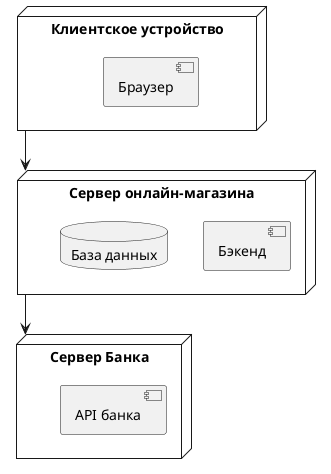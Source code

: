 @startuml

node "Клиентское устройство" as Client {
    component "Браузер" as Browser
}

node "Сервер онлайн-магазина" as ShopServer {
    component "Бэкенд" as Backend
    database "База данных" as ShopDB
}

node "Сервер Банка" as BankServer {
    component "API банка" as BankAPI
}


Client --> ShopServer
ShopServer --> BankServer


@enduml

' Взаимодействия
' Browser --> Backend : HTTP/HTTPS (Запросы)
' Backend --> ShopDB : JDBC/ODBC (Доступ к данным)
' Backend --> BankAPI : API (Обработка платежей)
' Browser --> MobileApp : Редирект (Оплата через приложение)
' MobileApp --> BankAPI : API (Обработка платежей)